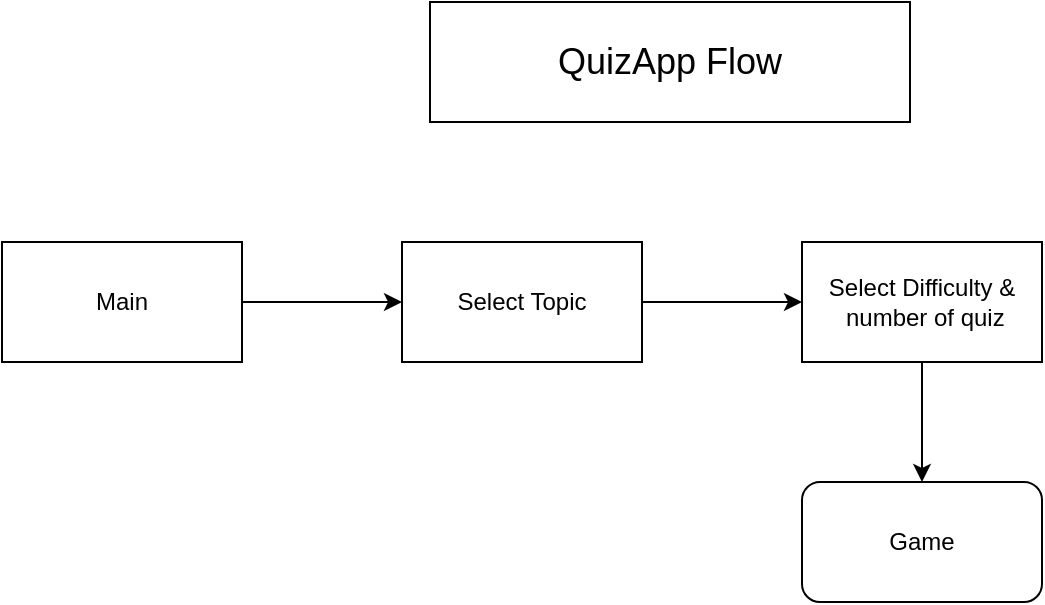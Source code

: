 <mxfile version="14.8.0" type="device"><diagram id="2d5joT4OHjAQRwRmKQ18" name="Page-1"><mxGraphModel dx="466" dy="769" grid="1" gridSize="10" guides="1" tooltips="1" connect="1" arrows="1" fold="1" page="1" pageScale="1" pageWidth="827" pageHeight="1169" math="0" shadow="0"><root><mxCell id="0"/><mxCell id="1" parent="0"/><mxCell id="CN4YyVsEc9x9HugkgdUk-1" value="QuizApp Flow" style="rounded=0;whiteSpace=wrap;html=1;fontSize=18;" parent="1" vertex="1"><mxGeometry x="294" y="40" width="240" height="60" as="geometry"/></mxCell><mxCell id="mzge51TSB5DKOM9jszhg-3" value="" style="edgeStyle=orthogonalEdgeStyle;rounded=0;orthogonalLoop=1;jettySize=auto;html=1;" edge="1" parent="1" source="mzge51TSB5DKOM9jszhg-1" target="mzge51TSB5DKOM9jszhg-2"><mxGeometry relative="1" as="geometry"/></mxCell><mxCell id="mzge51TSB5DKOM9jszhg-1" value="Main" style="rounded=0;whiteSpace=wrap;html=1;" vertex="1" parent="1"><mxGeometry x="80" y="160" width="120" height="60" as="geometry"/></mxCell><mxCell id="mzge51TSB5DKOM9jszhg-5" value="" style="edgeStyle=orthogonalEdgeStyle;rounded=0;orthogonalLoop=1;jettySize=auto;html=1;" edge="1" parent="1" source="mzge51TSB5DKOM9jszhg-2" target="mzge51TSB5DKOM9jszhg-4"><mxGeometry relative="1" as="geometry"/></mxCell><mxCell id="mzge51TSB5DKOM9jszhg-2" value="Select Topic" style="rounded=0;whiteSpace=wrap;html=1;" vertex="1" parent="1"><mxGeometry x="280" y="160" width="120" height="60" as="geometry"/></mxCell><mxCell id="mzge51TSB5DKOM9jszhg-7" value="" style="edgeStyle=orthogonalEdgeStyle;rounded=0;orthogonalLoop=1;jettySize=auto;html=1;" edge="1" parent="1" source="mzge51TSB5DKOM9jszhg-4" target="mzge51TSB5DKOM9jszhg-6"><mxGeometry relative="1" as="geometry"/></mxCell><mxCell id="mzge51TSB5DKOM9jszhg-4" value="Select Difficulty &amp;amp;&lt;br&gt;&amp;nbsp;number of quiz" style="rounded=0;whiteSpace=wrap;html=1;" vertex="1" parent="1"><mxGeometry x="480" y="160" width="120" height="60" as="geometry"/></mxCell><mxCell id="mzge51TSB5DKOM9jszhg-6" value="Game" style="rounded=1;whiteSpace=wrap;html=1;" vertex="1" parent="1"><mxGeometry x="480" y="280" width="120" height="60" as="geometry"/></mxCell></root></mxGraphModel></diagram></mxfile>